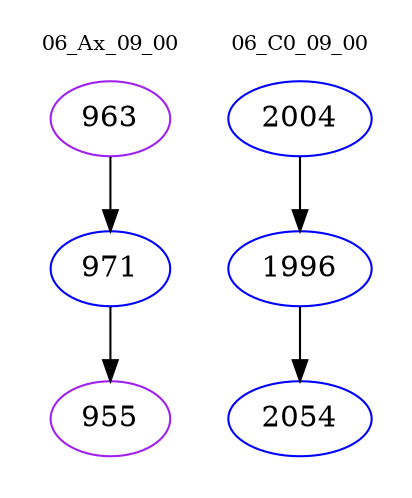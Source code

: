 digraph{
subgraph cluster_0 {
color = white
label = "06_Ax_09_00";
fontsize=10;
T0_963 [label="963", color="purple"]
T0_963 -> T0_971 [color="black"]
T0_971 [label="971", color="blue"]
T0_971 -> T0_955 [color="black"]
T0_955 [label="955", color="purple"]
}
subgraph cluster_1 {
color = white
label = "06_C0_09_00";
fontsize=10;
T1_2004 [label="2004", color="blue"]
T1_2004 -> T1_1996 [color="black"]
T1_1996 [label="1996", color="blue"]
T1_1996 -> T1_2054 [color="black"]
T1_2054 [label="2054", color="blue"]
}
}
